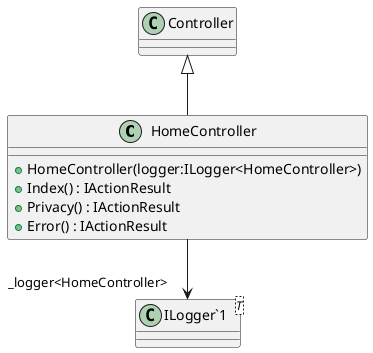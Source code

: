 @startuml
class HomeController {
    + HomeController(logger:ILogger<HomeController>)
    + Index() : IActionResult
    + Privacy() : IActionResult
    + Error() : IActionResult
}
class "ILogger`1"<T> {
}
Controller <|-- HomeController
HomeController --> "_logger<HomeController>" "ILogger`1"
@enduml
